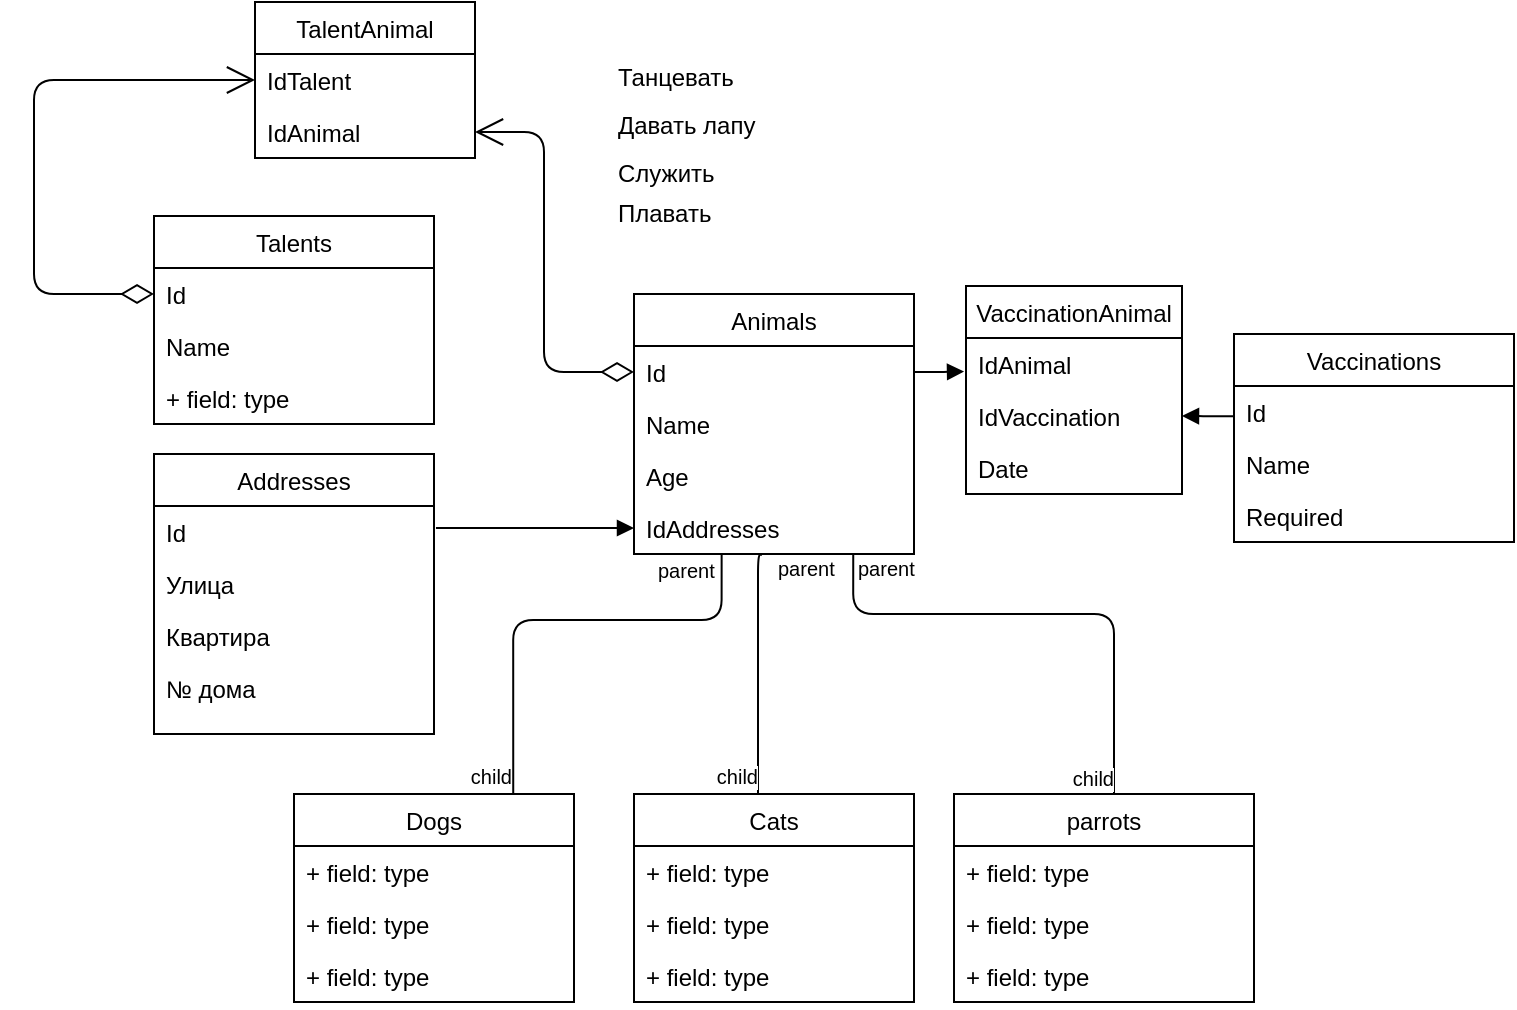 <mxfile version="12.1.3" type="device" pages="1"><diagram id="3Goa8202oxVPjPTpryHJ" name="Page-1"><mxGraphModel dx="1328" dy="434" grid="1" gridSize="10" guides="1" tooltips="1" connect="1" arrows="1" fold="1" page="1" pageScale="1" pageWidth="827" pageHeight="1169" math="0" shadow="0"><root><mxCell id="0"/><mxCell id="1" parent="0"/><mxCell id="BOX88C8g9hSN8i8dr5-4-1" value="Animals" style="swimlane;fontStyle=0;childLayout=stackLayout;horizontal=1;startSize=26;fillColor=none;horizontalStack=0;resizeParent=1;resizeParentMax=0;resizeLast=0;collapsible=1;marginBottom=0;" parent="1" vertex="1"><mxGeometry x="360" y="230" width="140" height="130" as="geometry"/></mxCell><mxCell id="BOX88C8g9hSN8i8dr5-4-2" value="Id" style="text;strokeColor=none;fillColor=none;align=left;verticalAlign=top;spacingLeft=4;spacingRight=4;overflow=hidden;rotatable=0;points=[[0,0.5],[1,0.5]];portConstraint=eastwest;" parent="BOX88C8g9hSN8i8dr5-4-1" vertex="1"><mxGeometry y="26" width="140" height="26" as="geometry"/></mxCell><mxCell id="BOX88C8g9hSN8i8dr5-4-3" value="Name" style="text;strokeColor=none;fillColor=none;align=left;verticalAlign=top;spacingLeft=4;spacingRight=4;overflow=hidden;rotatable=0;points=[[0,0.5],[1,0.5]];portConstraint=eastwest;" parent="BOX88C8g9hSN8i8dr5-4-1" vertex="1"><mxGeometry y="52" width="140" height="26" as="geometry"/></mxCell><mxCell id="BOX88C8g9hSN8i8dr5-4-4" value="Age" style="text;strokeColor=none;fillColor=none;align=left;verticalAlign=top;spacingLeft=4;spacingRight=4;overflow=hidden;rotatable=0;points=[[0,0.5],[1,0.5]];portConstraint=eastwest;" parent="BOX88C8g9hSN8i8dr5-4-1" vertex="1"><mxGeometry y="78" width="140" height="26" as="geometry"/></mxCell><mxCell id="A_9tTTUulIqHXPsNGbij-1" value="IdAddresses" style="text;strokeColor=none;fillColor=none;align=left;verticalAlign=top;spacingLeft=4;spacingRight=4;overflow=hidden;rotatable=0;points=[[0,0.5],[1,0.5]];portConstraint=eastwest;" vertex="1" parent="BOX88C8g9hSN8i8dr5-4-1"><mxGeometry y="104" width="140" height="26" as="geometry"/></mxCell><mxCell id="BOX88C8g9hSN8i8dr5-4-5" value="Talents" style="swimlane;fontStyle=0;childLayout=stackLayout;horizontal=1;startSize=26;fillColor=none;horizontalStack=0;resizeParent=1;resizeParentMax=0;resizeLast=0;collapsible=1;marginBottom=0;" parent="1" vertex="1"><mxGeometry x="120" y="191" width="140" height="104" as="geometry"/></mxCell><mxCell id="BOX88C8g9hSN8i8dr5-4-6" value="Id" style="text;strokeColor=none;fillColor=none;align=left;verticalAlign=top;spacingLeft=4;spacingRight=4;overflow=hidden;rotatable=0;points=[[0,0.5],[1,0.5]];portConstraint=eastwest;" parent="BOX88C8g9hSN8i8dr5-4-5" vertex="1"><mxGeometry y="26" width="140" height="26" as="geometry"/></mxCell><mxCell id="BOX88C8g9hSN8i8dr5-4-7" value="Name" style="text;strokeColor=none;fillColor=none;align=left;verticalAlign=top;spacingLeft=4;spacingRight=4;overflow=hidden;rotatable=0;points=[[0,0.5],[1,0.5]];portConstraint=eastwest;" parent="BOX88C8g9hSN8i8dr5-4-5" vertex="1"><mxGeometry y="52" width="140" height="26" as="geometry"/></mxCell><mxCell id="BOX88C8g9hSN8i8dr5-4-8" value="+ field: type" style="text;strokeColor=none;fillColor=none;align=left;verticalAlign=top;spacingLeft=4;spacingRight=4;overflow=hidden;rotatable=0;points=[[0,0.5],[1,0.5]];portConstraint=eastwest;" parent="BOX88C8g9hSN8i8dr5-4-5" vertex="1"><mxGeometry y="78" width="140" height="26" as="geometry"/></mxCell><mxCell id="BOX88C8g9hSN8i8dr5-4-9" value="Dogs" style="swimlane;fontStyle=0;childLayout=stackLayout;horizontal=1;startSize=26;fillColor=none;horizontalStack=0;resizeParent=1;resizeParentMax=0;resizeLast=0;collapsible=1;marginBottom=0;" parent="1" vertex="1"><mxGeometry x="190" y="480" width="140" height="104" as="geometry"/></mxCell><mxCell id="BOX88C8g9hSN8i8dr5-4-10" value="+ field: type" style="text;strokeColor=none;fillColor=none;align=left;verticalAlign=top;spacingLeft=4;spacingRight=4;overflow=hidden;rotatable=0;points=[[0,0.5],[1,0.5]];portConstraint=eastwest;" parent="BOX88C8g9hSN8i8dr5-4-9" vertex="1"><mxGeometry y="26" width="140" height="26" as="geometry"/></mxCell><mxCell id="BOX88C8g9hSN8i8dr5-4-11" value="+ field: type" style="text;strokeColor=none;fillColor=none;align=left;verticalAlign=top;spacingLeft=4;spacingRight=4;overflow=hidden;rotatable=0;points=[[0,0.5],[1,0.5]];portConstraint=eastwest;" parent="BOX88C8g9hSN8i8dr5-4-9" vertex="1"><mxGeometry y="52" width="140" height="26" as="geometry"/></mxCell><mxCell id="BOX88C8g9hSN8i8dr5-4-12" value="+ field: type" style="text;strokeColor=none;fillColor=none;align=left;verticalAlign=top;spacingLeft=4;spacingRight=4;overflow=hidden;rotatable=0;points=[[0,0.5],[1,0.5]];portConstraint=eastwest;" parent="BOX88C8g9hSN8i8dr5-4-9" vertex="1"><mxGeometry y="78" width="140" height="26" as="geometry"/></mxCell><mxCell id="BOX88C8g9hSN8i8dr5-4-13" value="Cats" style="swimlane;fontStyle=0;childLayout=stackLayout;horizontal=1;startSize=26;fillColor=none;horizontalStack=0;resizeParent=1;resizeParentMax=0;resizeLast=0;collapsible=1;marginBottom=0;" parent="1" vertex="1"><mxGeometry x="360" y="480" width="140" height="104" as="geometry"/></mxCell><mxCell id="BOX88C8g9hSN8i8dr5-4-14" value="+ field: type" style="text;strokeColor=none;fillColor=none;align=left;verticalAlign=top;spacingLeft=4;spacingRight=4;overflow=hidden;rotatable=0;points=[[0,0.5],[1,0.5]];portConstraint=eastwest;" parent="BOX88C8g9hSN8i8dr5-4-13" vertex="1"><mxGeometry y="26" width="140" height="26" as="geometry"/></mxCell><mxCell id="BOX88C8g9hSN8i8dr5-4-15" value="+ field: type" style="text;strokeColor=none;fillColor=none;align=left;verticalAlign=top;spacingLeft=4;spacingRight=4;overflow=hidden;rotatable=0;points=[[0,0.5],[1,0.5]];portConstraint=eastwest;" parent="BOX88C8g9hSN8i8dr5-4-13" vertex="1"><mxGeometry y="52" width="140" height="26" as="geometry"/></mxCell><mxCell id="BOX88C8g9hSN8i8dr5-4-16" value="+ field: type" style="text;strokeColor=none;fillColor=none;align=left;verticalAlign=top;spacingLeft=4;spacingRight=4;overflow=hidden;rotatable=0;points=[[0,0.5],[1,0.5]];portConstraint=eastwest;" parent="BOX88C8g9hSN8i8dr5-4-13" vertex="1"><mxGeometry y="78" width="140" height="26" as="geometry"/></mxCell><mxCell id="BOX88C8g9hSN8i8dr5-4-17" value="parrots" style="swimlane;fontStyle=0;childLayout=stackLayout;horizontal=1;startSize=26;fillColor=none;horizontalStack=0;resizeParent=1;resizeParentMax=0;resizeLast=0;collapsible=1;marginBottom=0;" parent="1" vertex="1"><mxGeometry x="520" y="480" width="150" height="104" as="geometry"/></mxCell><mxCell id="BOX88C8g9hSN8i8dr5-4-18" value="+ field: type" style="text;strokeColor=none;fillColor=none;align=left;verticalAlign=top;spacingLeft=4;spacingRight=4;overflow=hidden;rotatable=0;points=[[0,0.5],[1,0.5]];portConstraint=eastwest;" parent="BOX88C8g9hSN8i8dr5-4-17" vertex="1"><mxGeometry y="26" width="150" height="26" as="geometry"/></mxCell><mxCell id="BOX88C8g9hSN8i8dr5-4-19" value="+ field: type" style="text;strokeColor=none;fillColor=none;align=left;verticalAlign=top;spacingLeft=4;spacingRight=4;overflow=hidden;rotatable=0;points=[[0,0.5],[1,0.5]];portConstraint=eastwest;" parent="BOX88C8g9hSN8i8dr5-4-17" vertex="1"><mxGeometry y="52" width="150" height="26" as="geometry"/></mxCell><mxCell id="BOX88C8g9hSN8i8dr5-4-20" value="+ field: type" style="text;strokeColor=none;fillColor=none;align=left;verticalAlign=top;spacingLeft=4;spacingRight=4;overflow=hidden;rotatable=0;points=[[0,0.5],[1,0.5]];portConstraint=eastwest;" parent="BOX88C8g9hSN8i8dr5-4-17" vertex="1"><mxGeometry y="78" width="150" height="26" as="geometry"/></mxCell><mxCell id="BOX88C8g9hSN8i8dr5-4-21" value="Addresses" style="swimlane;fontStyle=0;childLayout=stackLayout;horizontal=1;startSize=26;fillColor=none;horizontalStack=0;resizeParent=1;resizeParentMax=0;resizeLast=0;collapsible=1;marginBottom=0;" parent="1" vertex="1"><mxGeometry x="120" y="310" width="140" height="140" as="geometry"/></mxCell><mxCell id="BOX88C8g9hSN8i8dr5-4-22" value="Id" style="text;strokeColor=none;fillColor=none;align=left;verticalAlign=top;spacingLeft=4;spacingRight=4;overflow=hidden;rotatable=0;points=[[0,0.5],[1,0.5]];portConstraint=eastwest;" parent="BOX88C8g9hSN8i8dr5-4-21" vertex="1"><mxGeometry y="26" width="140" height="26" as="geometry"/></mxCell><mxCell id="A_9tTTUulIqHXPsNGbij-3" value="Улица" style="text;strokeColor=none;fillColor=none;align=left;verticalAlign=top;spacingLeft=4;spacingRight=4;overflow=hidden;rotatable=0;points=[[0,0.5],[1,0.5]];portConstraint=eastwest;" vertex="1" parent="BOX88C8g9hSN8i8dr5-4-21"><mxGeometry y="52" width="140" height="26" as="geometry"/></mxCell><mxCell id="BOX88C8g9hSN8i8dr5-4-82" value="Квартира" style="text;strokeColor=none;fillColor=none;align=left;verticalAlign=top;spacingLeft=4;spacingRight=4;overflow=hidden;rotatable=0;points=[[0,0.5],[1,0.5]];portConstraint=eastwest;" parent="BOX88C8g9hSN8i8dr5-4-21" vertex="1"><mxGeometry y="78" width="140" height="26" as="geometry"/></mxCell><mxCell id="BOX88C8g9hSN8i8dr5-4-23" value="№ дома" style="text;strokeColor=none;fillColor=none;align=left;verticalAlign=top;spacingLeft=4;spacingRight=4;overflow=hidden;rotatable=0;points=[[0,0.5],[1,0.5]];portConstraint=eastwest;" parent="BOX88C8g9hSN8i8dr5-4-21" vertex="1"><mxGeometry y="104" width="140" height="18" as="geometry"/></mxCell><mxCell id="A_9tTTUulIqHXPsNGbij-5" value="  " style="text;strokeColor=none;fillColor=none;align=left;verticalAlign=top;spacingLeft=4;spacingRight=4;overflow=hidden;rotatable=0;points=[[0,0.5],[1,0.5]];portConstraint=eastwest;" vertex="1" parent="BOX88C8g9hSN8i8dr5-4-21"><mxGeometry y="122" width="140" height="18" as="geometry"/></mxCell><mxCell id="BOX88C8g9hSN8i8dr5-4-25" value="VaccinationAnimal" style="swimlane;fontStyle=0;childLayout=stackLayout;horizontal=1;startSize=26;fillColor=none;horizontalStack=0;resizeParent=1;resizeParentMax=0;resizeLast=0;collapsible=1;marginBottom=0;" parent="1" vertex="1"><mxGeometry x="526" y="226" width="108" height="104" as="geometry"/></mxCell><mxCell id="BOX88C8g9hSN8i8dr5-4-26" value="IdAnimal" style="text;strokeColor=none;fillColor=none;align=left;verticalAlign=top;spacingLeft=4;spacingRight=4;overflow=hidden;rotatable=0;points=[[0,0.5],[1,0.5]];portConstraint=eastwest;" parent="BOX88C8g9hSN8i8dr5-4-25" vertex="1"><mxGeometry y="26" width="108" height="26" as="geometry"/></mxCell><mxCell id="BOX88C8g9hSN8i8dr5-4-27" value="IdVaccination" style="text;strokeColor=none;fillColor=none;align=left;verticalAlign=top;spacingLeft=4;spacingRight=4;overflow=hidden;rotatable=0;points=[[0,0.5],[1,0.5]];portConstraint=eastwest;" parent="BOX88C8g9hSN8i8dr5-4-25" vertex="1"><mxGeometry y="52" width="108" height="26" as="geometry"/></mxCell><mxCell id="BOX88C8g9hSN8i8dr5-4-88" value="Date" style="text;strokeColor=none;fillColor=none;align=left;verticalAlign=top;spacingLeft=4;spacingRight=4;overflow=hidden;rotatable=0;points=[[0,0.5],[1,0.5]];portConstraint=eastwest;" parent="BOX88C8g9hSN8i8dr5-4-25" vertex="1"><mxGeometry y="78" width="108" height="26" as="geometry"/></mxCell><mxCell id="BOX88C8g9hSN8i8dr5-4-33" value="TalentAnimal" style="swimlane;fontStyle=0;childLayout=stackLayout;horizontal=1;startSize=26;fillColor=none;horizontalStack=0;resizeParent=1;resizeParentMax=0;resizeLast=0;collapsible=1;marginBottom=0;" parent="1" vertex="1"><mxGeometry x="170.5" y="84" width="110" height="78" as="geometry"/></mxCell><mxCell id="BOX88C8g9hSN8i8dr5-4-35" value="IdTalent" style="text;strokeColor=none;fillColor=none;align=left;verticalAlign=top;spacingLeft=4;spacingRight=4;overflow=hidden;rotatable=0;points=[[0,0.5],[1,0.5]];portConstraint=eastwest;" parent="BOX88C8g9hSN8i8dr5-4-33" vertex="1"><mxGeometry y="26" width="110" height="26" as="geometry"/></mxCell><mxCell id="BOX88C8g9hSN8i8dr5-4-87" value="IdAnimal" style="text;strokeColor=none;fillColor=none;align=left;verticalAlign=top;spacingLeft=4;spacingRight=4;overflow=hidden;rotatable=0;points=[[0,0.5],[1,0.5]];portConstraint=eastwest;" parent="BOX88C8g9hSN8i8dr5-4-33" vertex="1"><mxGeometry y="52" width="110" height="26" as="geometry"/></mxCell><mxCell id="BOX88C8g9hSN8i8dr5-4-37" value="Vaccinations" style="swimlane;fontStyle=0;childLayout=stackLayout;horizontal=1;startSize=26;fillColor=none;horizontalStack=0;resizeParent=1;resizeParentMax=0;resizeLast=0;collapsible=1;marginBottom=0;" parent="1" vertex="1"><mxGeometry x="660" y="250" width="140" height="104" as="geometry"/></mxCell><mxCell id="BOX88C8g9hSN8i8dr5-4-38" value="Id" style="text;strokeColor=none;fillColor=none;align=left;verticalAlign=top;spacingLeft=4;spacingRight=4;overflow=hidden;rotatable=0;points=[[0,0.5],[1,0.5]];portConstraint=eastwest;" parent="BOX88C8g9hSN8i8dr5-4-37" vertex="1"><mxGeometry y="26" width="140" height="26" as="geometry"/></mxCell><mxCell id="BOX88C8g9hSN8i8dr5-4-39" value="Name" style="text;strokeColor=none;fillColor=none;align=left;verticalAlign=top;spacingLeft=4;spacingRight=4;overflow=hidden;rotatable=0;points=[[0,0.5],[1,0.5]];portConstraint=eastwest;" parent="BOX88C8g9hSN8i8dr5-4-37" vertex="1"><mxGeometry y="52" width="140" height="26" as="geometry"/></mxCell><mxCell id="BOX88C8g9hSN8i8dr5-4-40" value="Required" style="text;strokeColor=none;fillColor=none;align=left;verticalAlign=top;spacingLeft=4;spacingRight=4;overflow=hidden;rotatable=0;points=[[0,0.5],[1,0.5]];portConstraint=eastwest;" parent="BOX88C8g9hSN8i8dr5-4-37" vertex="1"><mxGeometry y="78" width="140" height="26" as="geometry"/></mxCell><mxCell id="BOX88C8g9hSN8i8dr5-4-47" value="" style="endArrow=none;html=1;edgeStyle=orthogonalEdgeStyle;exitX=0.457;exitY=1.013;exitDx=0;exitDy=0;exitPerimeter=0;" parent="1" source="A_9tTTUulIqHXPsNGbij-1" edge="1"><mxGeometry relative="1" as="geometry"><mxPoint x="426" y="320" as="sourcePoint"/><mxPoint x="422" y="480" as="targetPoint"/><Array as="points"><mxPoint x="422" y="360"/></Array></mxGeometry></mxCell><mxCell id="BOX88C8g9hSN8i8dr5-4-48" value="parent" style="resizable=0;html=1;align=left;verticalAlign=bottom;labelBackgroundColor=#ffffff;fontSize=10;" parent="BOX88C8g9hSN8i8dr5-4-47" connectable="0" vertex="1"><mxGeometry x="-1" relative="1" as="geometry"><mxPoint x="6" y="15.5" as="offset"/></mxGeometry></mxCell><mxCell id="BOX88C8g9hSN8i8dr5-4-49" value="child" style="resizable=0;html=1;align=right;verticalAlign=bottom;labelBackgroundColor=#ffffff;fontSize=10;" parent="BOX88C8g9hSN8i8dr5-4-47" connectable="0" vertex="1"><mxGeometry x="1" relative="1" as="geometry"/></mxCell><mxCell id="BOX88C8g9hSN8i8dr5-4-50" value="" style="endArrow=none;html=1;edgeStyle=orthogonalEdgeStyle;exitX=0.313;exitY=1.013;exitDx=0;exitDy=0;exitPerimeter=0;entryX=0.783;entryY=-0.004;entryDx=0;entryDy=0;entryPerimeter=0;" parent="1" source="A_9tTTUulIqHXPsNGbij-1" edge="1" target="BOX88C8g9hSN8i8dr5-4-9"><mxGeometry relative="1" as="geometry"><mxPoint x="404" y="330" as="sourcePoint"/><mxPoint x="290" y="480" as="targetPoint"/><Array as="points"><mxPoint x="404" y="393"/><mxPoint x="300" y="393"/></Array></mxGeometry></mxCell><mxCell id="BOX88C8g9hSN8i8dr5-4-51" value="parent" style="resizable=0;html=1;align=left;verticalAlign=bottom;labelBackgroundColor=#ffffff;fontSize=10;" parent="BOX88C8g9hSN8i8dr5-4-50" connectable="0" vertex="1"><mxGeometry x="-1" relative="1" as="geometry"><mxPoint x="-34" y="16.5" as="offset"/></mxGeometry></mxCell><mxCell id="BOX88C8g9hSN8i8dr5-4-52" value="child" style="resizable=0;html=1;align=right;verticalAlign=bottom;labelBackgroundColor=#ffffff;fontSize=10;" parent="BOX88C8g9hSN8i8dr5-4-50" connectable="0" vertex="1"><mxGeometry x="1" relative="1" as="geometry"/></mxCell><mxCell id="BOX88C8g9hSN8i8dr5-4-55" value="" style="endArrow=none;html=1;edgeStyle=orthogonalEdgeStyle;exitX=0.783;exitY=1.004;exitDx=0;exitDy=0;exitPerimeter=0;" parent="1" source="A_9tTTUulIqHXPsNGbij-1" edge="1"><mxGeometry relative="1" as="geometry"><mxPoint x="470" y="330" as="sourcePoint"/><mxPoint x="600" y="480" as="targetPoint"/><Array as="points"><mxPoint x="469" y="390"/><mxPoint x="600" y="390"/></Array></mxGeometry></mxCell><mxCell id="BOX88C8g9hSN8i8dr5-4-56" value="parent" style="resizable=0;html=1;align=left;verticalAlign=bottom;labelBackgroundColor=#ffffff;fontSize=10;" parent="BOX88C8g9hSN8i8dr5-4-55" connectable="0" vertex="1"><mxGeometry x="-1" relative="1" as="geometry"><mxPoint x="0.5" y="15" as="offset"/></mxGeometry></mxCell><mxCell id="BOX88C8g9hSN8i8dr5-4-57" value="child" style="resizable=0;html=1;align=right;verticalAlign=bottom;labelBackgroundColor=#ffffff;fontSize=10;" parent="BOX88C8g9hSN8i8dr5-4-55" connectable="0" vertex="1"><mxGeometry x="1" relative="1" as="geometry"/></mxCell><mxCell id="BOX88C8g9hSN8i8dr5-4-58" value="" style="endArrow=open;html=1;endSize=12;startArrow=diamondThin;startSize=14;startFill=0;edgeStyle=orthogonalEdgeStyle;entryX=0;entryY=0.5;entryDx=0;entryDy=0;exitX=0;exitY=0.5;exitDx=0;exitDy=0;" parent="1" edge="1" target="BOX88C8g9hSN8i8dr5-4-35" source="BOX88C8g9hSN8i8dr5-4-6"><mxGeometry x="1" y="67" relative="1" as="geometry"><mxPoint x="140.167" y="290.667" as="sourcePoint"/><mxPoint x="110.5" y="111" as="targetPoint"/><mxPoint x="60" y="37" as="offset"/><Array as="points"><mxPoint x="60" y="230"/><mxPoint x="60" y="123"/></Array></mxGeometry></mxCell><mxCell id="BOX88C8g9hSN8i8dr5-4-59" value="" style="resizable=0;html=1;align=left;verticalAlign=top;labelBackgroundColor=#ffffff;fontSize=10;" parent="BOX88C8g9hSN8i8dr5-4-58" connectable="0" vertex="1"><mxGeometry x="-1" relative="1" as="geometry"/></mxCell><mxCell id="BOX88C8g9hSN8i8dr5-4-60" value="" style="resizable=0;html=1;align=right;verticalAlign=top;labelBackgroundColor=#ffffff;fontSize=10;" parent="BOX88C8g9hSN8i8dr5-4-58" connectable="0" vertex="1"><mxGeometry x="1" relative="1" as="geometry"/></mxCell><mxCell id="BOX88C8g9hSN8i8dr5-4-64" value="" style="endArrow=block;endFill=1;html=1;edgeStyle=orthogonalEdgeStyle;align=left;verticalAlign=top;exitX=1;exitY=0.5;exitDx=0;exitDy=0;entryX=-0.009;entryY=0.646;entryDx=0;entryDy=0;entryPerimeter=0;" parent="1" target="BOX88C8g9hSN8i8dr5-4-26" edge="1" source="BOX88C8g9hSN8i8dr5-4-2"><mxGeometry x="-1" relative="1" as="geometry"><mxPoint x="500" y="266" as="sourcePoint"/><mxPoint x="526" y="270" as="targetPoint"/><Array as="points"/></mxGeometry></mxCell><mxCell id="BOX88C8g9hSN8i8dr5-4-69" value="" style="endArrow=block;endFill=1;html=1;edgeStyle=orthogonalEdgeStyle;align=left;verticalAlign=top;entryX=1;entryY=0.5;entryDx=0;entryDy=0;exitX=0.002;exitY=0.581;exitDx=0;exitDy=0;exitPerimeter=0;" parent="1" source="BOX88C8g9hSN8i8dr5-4-38" target="BOX88C8g9hSN8i8dr5-4-27" edge="1"><mxGeometry x="-1" relative="1" as="geometry"><mxPoint x="90.0" y="330" as="sourcePoint"/><mxPoint x="110.0" y="330" as="targetPoint"/></mxGeometry></mxCell><mxCell id="BOX88C8g9hSN8i8dr5-4-70" value="" style="resizable=0;html=1;align=left;verticalAlign=bottom;labelBackgroundColor=#ffffff;fontSize=10;" parent="BOX88C8g9hSN8i8dr5-4-69" connectable="0" vertex="1"><mxGeometry x="-1" relative="1" as="geometry"/></mxCell><mxCell id="BOX88C8g9hSN8i8dr5-4-71" value="" style="endArrow=block;endFill=1;html=1;edgeStyle=orthogonalEdgeStyle;align=left;verticalAlign=top;entryX=0;entryY=0.5;entryDx=0;entryDy=0;exitX=1.007;exitY=0.423;exitDx=0;exitDy=0;exitPerimeter=0;" parent="1" source="BOX88C8g9hSN8i8dr5-4-22" target="A_9tTTUulIqHXPsNGbij-1" edge="1"><mxGeometry x="-1" relative="1" as="geometry"><mxPoint x="270" y="380" as="sourcePoint"/><mxPoint x="300" y="330" as="targetPoint"/><Array as="points"><mxPoint x="270" y="347"/><mxPoint x="270" y="347"/></Array></mxGeometry></mxCell><mxCell id="BOX88C8g9hSN8i8dr5-4-72" value="" style="resizable=0;html=1;align=left;verticalAlign=bottom;labelBackgroundColor=#ffffff;fontSize=10;" parent="BOX88C8g9hSN8i8dr5-4-71" connectable="0" vertex="1"><mxGeometry x="-1" relative="1" as="geometry"/></mxCell><mxCell id="BOX88C8g9hSN8i8dr5-4-77" value="" style="endArrow=open;html=1;endSize=12;startArrow=diamondThin;startSize=14;startFill=0;edgeStyle=orthogonalEdgeStyle;entryX=1;entryY=0.5;entryDx=0;entryDy=0;exitX=0;exitY=0.5;exitDx=0;exitDy=0;" parent="1" source="BOX88C8g9hSN8i8dr5-4-2" edge="1" target="BOX88C8g9hSN8i8dr5-4-87"><mxGeometry x="1" y="67" relative="1" as="geometry"><mxPoint x="380.167" y="329.833" as="sourcePoint"/><mxPoint x="290.5" y="192" as="targetPoint"/><mxPoint x="60" y="37" as="offset"/><Array as="points"><mxPoint x="315" y="269"/><mxPoint x="315" y="149"/></Array></mxGeometry></mxCell><mxCell id="BOX88C8g9hSN8i8dr5-4-78" value="" style="resizable=0;html=1;align=left;verticalAlign=top;labelBackgroundColor=#ffffff;fontSize=10;" parent="BOX88C8g9hSN8i8dr5-4-77" connectable="0" vertex="1"><mxGeometry x="-1" relative="1" as="geometry"/></mxCell><mxCell id="BOX88C8g9hSN8i8dr5-4-79" value="" style="resizable=0;html=1;align=right;verticalAlign=top;labelBackgroundColor=#ffffff;fontSize=10;" parent="BOX88C8g9hSN8i8dr5-4-77" connectable="0" vertex="1"><mxGeometry x="1" relative="1" as="geometry"/></mxCell><mxCell id="BOX88C8g9hSN8i8dr5-4-83" value="Служить" style="text;html=1;resizable=0;points=[];autosize=1;align=left;verticalAlign=top;spacingTop=-4;" parent="1" vertex="1"><mxGeometry x="350" y="160" width="60" height="20" as="geometry"/></mxCell><mxCell id="BOX88C8g9hSN8i8dr5-4-84" value="&lt;span style=&quot;font-family: &amp;#34;helvetica&amp;#34; , &amp;#34;arial&amp;#34; , sans-serif ; font-size: 0px&quot;&gt;%3CmxGraphModel%3E%3Croot%3E%3CmxCell%20id%3D%220%22%2F%3E%3CmxCell%20id%3D%221%22%20parent%3D%220%22%2F%3E%3CmxCell%20id%3D%222%22%20value%3D%22%D0%9F%D0%BB%D0%B0%D0%B2%D0%B0%D1%82%D1%8C%22%20style%3D%22text%3BstrokeColor%3Dnone%3BfillColor%3Dnone%3Balign%3Dleft%3BverticalAlign%3Dtop%3BspacingLeft%3D4%3BspacingRight%3D4%3Boverflow%3Dhidden%3Brotatable%3D0%3Bpoints%3D%5B%5B0%2C0.5%5D%2C%5B1%2C0.5%5D%5D%3BportConstraint%3Deastwest%3B%22%20vertex%3D%221%22%20parent%3D%221%22%3E%3CmxGeometry%20x%3D%2240%22%20y%3D%22222%22%20width%3D%22140%22%20height%3D%2226%22%20as%3D%22geometry%22%2F%3E%3C%2FmxCell%3E%3C%2Froot%3E%3C%2FmxGraphModel%3E&lt;/span&gt;" style="text;html=1;resizable=0;points=[];autosize=1;align=left;verticalAlign=top;spacingTop=-4;" parent="1" vertex="1"><mxGeometry x="122" y="91" width="20" height="20" as="geometry"/></mxCell><mxCell id="BOX88C8g9hSN8i8dr5-4-85" value="Плавать" style="text;html=1;resizable=0;points=[];autosize=1;align=left;verticalAlign=top;spacingTop=-4;" parent="1" vertex="1"><mxGeometry x="350" y="180" width="60" height="20" as="geometry"/></mxCell><mxCell id="BOX88C8g9hSN8i8dr5-4-89" value="Давать лапу" style="text;html=1;" parent="1" vertex="1"><mxGeometry x="350" y="132" width="70" height="30" as="geometry"/></mxCell><mxCell id="A_9tTTUulIqHXPsNGbij-6" value="Танцевать" style="text;html=1;" vertex="1" parent="1"><mxGeometry x="350" y="108" width="70" height="30" as="geometry"/></mxCell></root></mxGraphModel></diagram></mxfile>